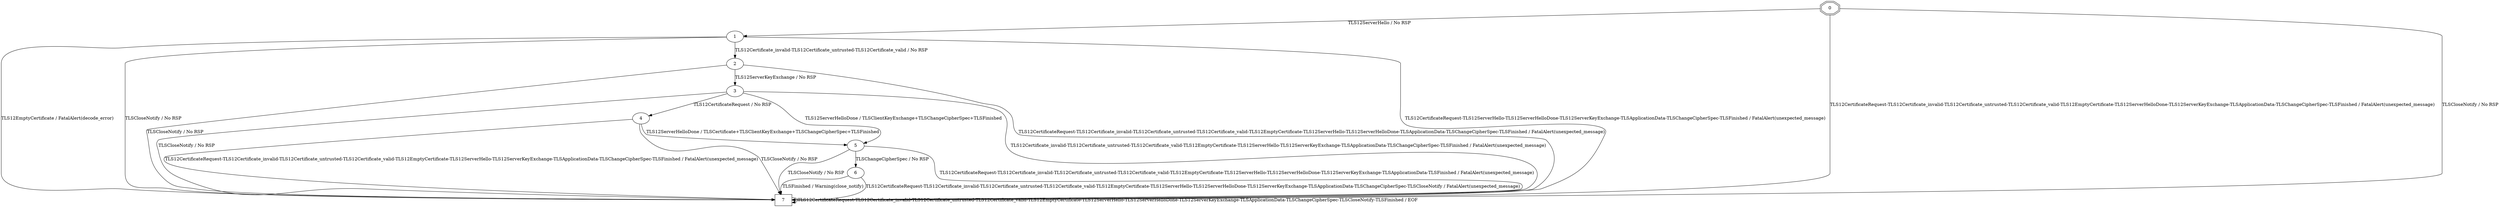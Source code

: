 digraph {
"0" [shape=doubleoctagon label=0];
"1" [shape=ellipse label=1];
"2" [shape=ellipse label=2];
"3" [shape=ellipse label=3];
"4" [shape=ellipse label=4];
"5" [shape=ellipse label=5];
"6" [shape=ellipse label=6];
"7" [shape=rectangle label=7];
"0" -> "7" [label="TLS12CertificateRequest-TLS12Certificate_invalid-TLS12Certificate_untrusted-TLS12Certificate_valid-TLS12EmptyCertificate-TLS12ServerHelloDone-TLS12ServerKeyExchange-TLSApplicationData-TLSChangeCipherSpec-TLSFinished / FatalAlert(unexpected_message)"];
"0" -> "1" [label="TLS12ServerHello / No RSP"];
"0" -> "7" [label="TLSCloseNotify / No RSP"];
"1" -> "7" [label="TLS12CertificateRequest-TLS12ServerHello-TLS12ServerHelloDone-TLS12ServerKeyExchange-TLSApplicationData-TLSChangeCipherSpec-TLSFinished / FatalAlert(unexpected_message)"];
"1" -> "2" [label="TLS12Certificate_invalid-TLS12Certificate_untrusted-TLS12Certificate_valid / No RSP"];
"1" -> "7" [label="TLS12EmptyCertificate / FatalAlert(decode_error)"];
"1" -> "7" [label="TLSCloseNotify / No RSP"];
"2" -> "7" [label="TLS12CertificateRequest-TLS12Certificate_invalid-TLS12Certificate_untrusted-TLS12Certificate_valid-TLS12EmptyCertificate-TLS12ServerHello-TLS12ServerHelloDone-TLSApplicationData-TLSChangeCipherSpec-TLSFinished / FatalAlert(unexpected_message)"];
"2" -> "3" [label="TLS12ServerKeyExchange / No RSP"];
"2" -> "7" [label="TLSCloseNotify / No RSP"];
"3" -> "4" [label="TLS12CertificateRequest / No RSP"];
"3" -> "7" [label="TLS12Certificate_invalid-TLS12Certificate_untrusted-TLS12Certificate_valid-TLS12EmptyCertificate-TLS12ServerHello-TLS12ServerKeyExchange-TLSApplicationData-TLSChangeCipherSpec-TLSFinished / FatalAlert(unexpected_message)"];
"3" -> "5" [label="TLS12ServerHelloDone / TLSClientKeyExchange+TLSChangeCipherSpec+TLSFinished"];
"3" -> "7" [label="TLSCloseNotify / No RSP"];
"4" -> "7" [label="TLS12CertificateRequest-TLS12Certificate_invalid-TLS12Certificate_untrusted-TLS12Certificate_valid-TLS12EmptyCertificate-TLS12ServerHello-TLS12ServerKeyExchange-TLSApplicationData-TLSChangeCipherSpec-TLSFinished / FatalAlert(unexpected_message)"];
"4" -> "5" [label="TLS12ServerHelloDone / TLSCertificate+TLSClientKeyExchange+TLSChangeCipherSpec+TLSFinished"];
"4" -> "7" [label="TLSCloseNotify / No RSP"];
"5" -> "7" [label="TLS12CertificateRequest-TLS12Certificate_invalid-TLS12Certificate_untrusted-TLS12Certificate_valid-TLS12EmptyCertificate-TLS12ServerHello-TLS12ServerHelloDone-TLS12ServerKeyExchange-TLSApplicationData-TLSFinished / FatalAlert(unexpected_message)"];
"5" -> "6" [label="TLSChangeCipherSpec / No RSP"];
"5" -> "7" [label="TLSCloseNotify / No RSP"];
"6" -> "7" [label="TLS12CertificateRequest-TLS12Certificate_invalid-TLS12Certificate_untrusted-TLS12Certificate_valid-TLS12EmptyCertificate-TLS12ServerHello-TLS12ServerHelloDone-TLS12ServerKeyExchange-TLSApplicationData-TLSChangeCipherSpec-TLSCloseNotify / FatalAlert(unexpected_message)"];
"6" -> "7" [label="TLSFinished / Warning(close_notify)"];
"7" -> "7" [label="TLS12CertificateRequest-TLS12Certificate_invalid-TLS12Certificate_untrusted-TLS12Certificate_valid-TLS12EmptyCertificate-TLS12ServerHello-TLS12ServerHelloDone-TLS12ServerKeyExchange-TLSApplicationData-TLSChangeCipherSpec-TLSCloseNotify-TLSFinished / EOF"];
}
